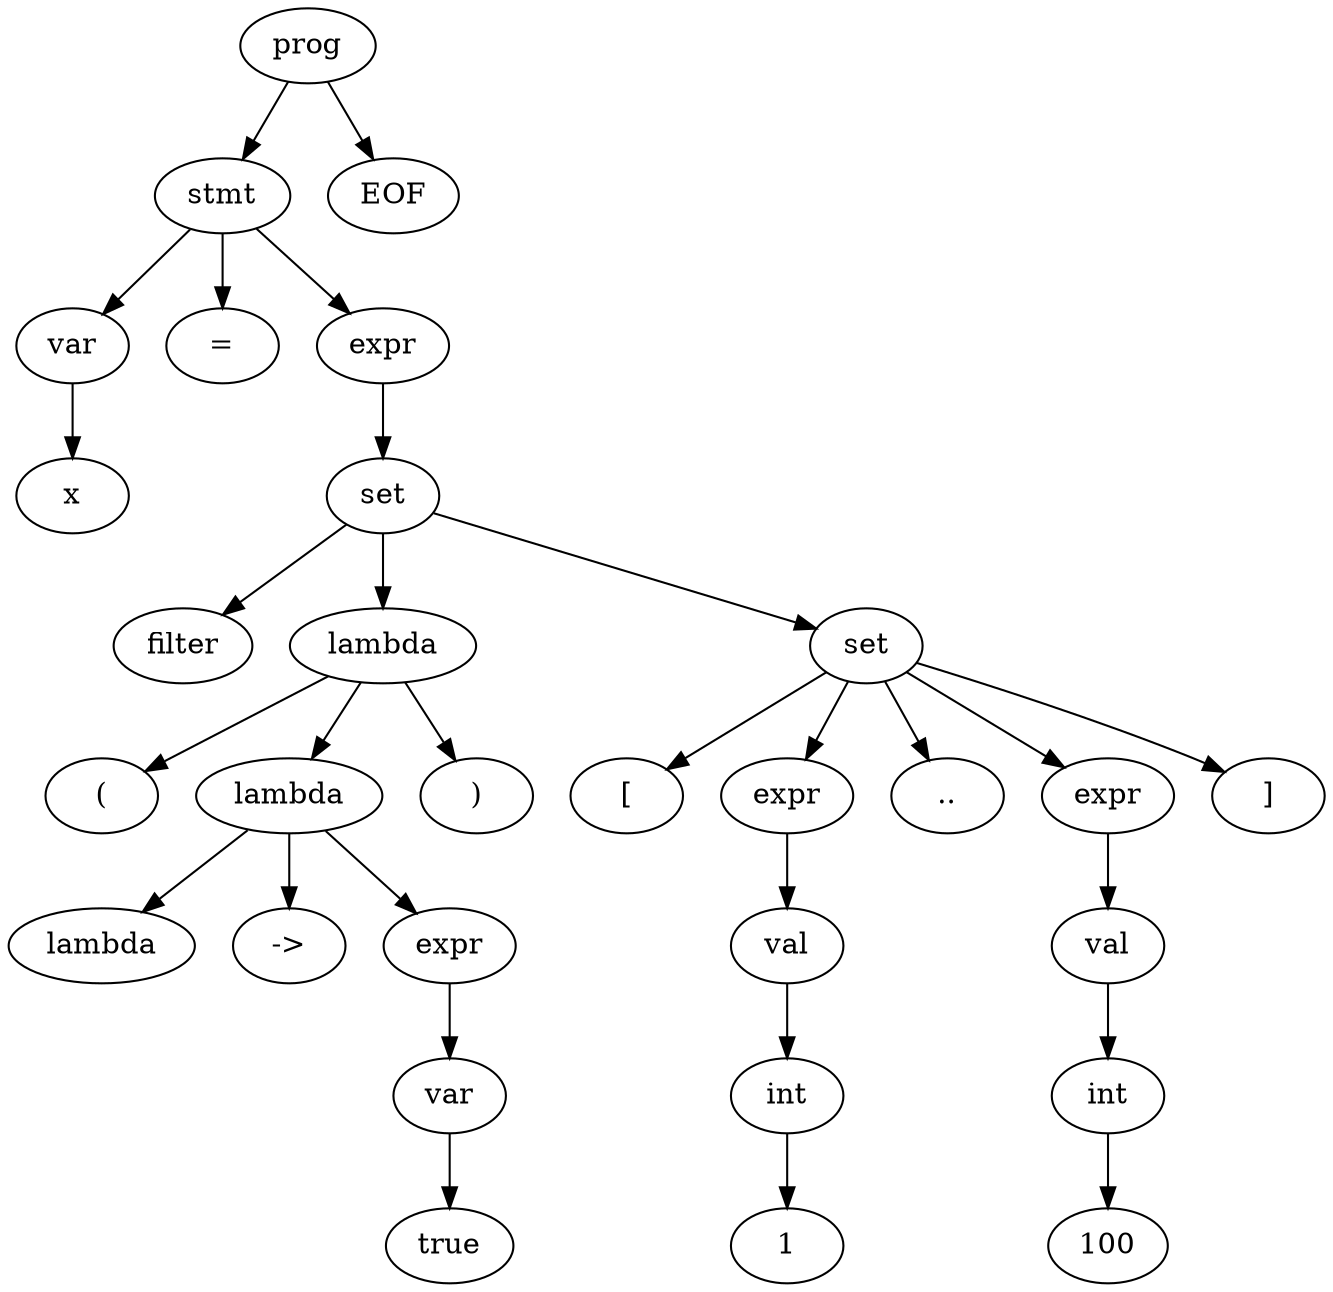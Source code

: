 digraph ast {
1 [label=prog];
1 -> 2;
2 [label=stmt];
2 -> 3;
3 [label=var];
3 -> 4;
4 [label=x];
2 -> 5;
5 [label="="];
2 -> 6;
6 [label=expr];
6 -> 7;
7 [label=set];
7 -> 8;
8 [label=filter];
7 -> 9;
9 [label=lambda];
9 -> 10;
10 [label="("];
9 -> 11;
11 [label=lambda];
11 -> 12;
12 [label=lambda];
11 -> 13;
13 [label="->"];
11 -> 14;
14 [label=expr];
14 -> 15;
15 [label=var];
15 -> 16;
16 [label=true];
9 -> 17;
17 [label=")"];
7 -> 18;
18 [label=set];
18 -> 19;
19 [label="["];
18 -> 20;
20 [label=expr];
20 -> 21;
21 [label=val];
21 -> 22;
22 [label=int];
22 -> 23;
23 [label=1];
18 -> 24;
24 [label=".."];
18 -> 25;
25 [label=expr];
25 -> 26;
26 [label=val];
26 -> 27;
27 [label=int];
27 -> 28;
28 [label=100];
18 -> 29;
29 [label="]"];
1 -> 30;
30 [label=<EOF>];
}
